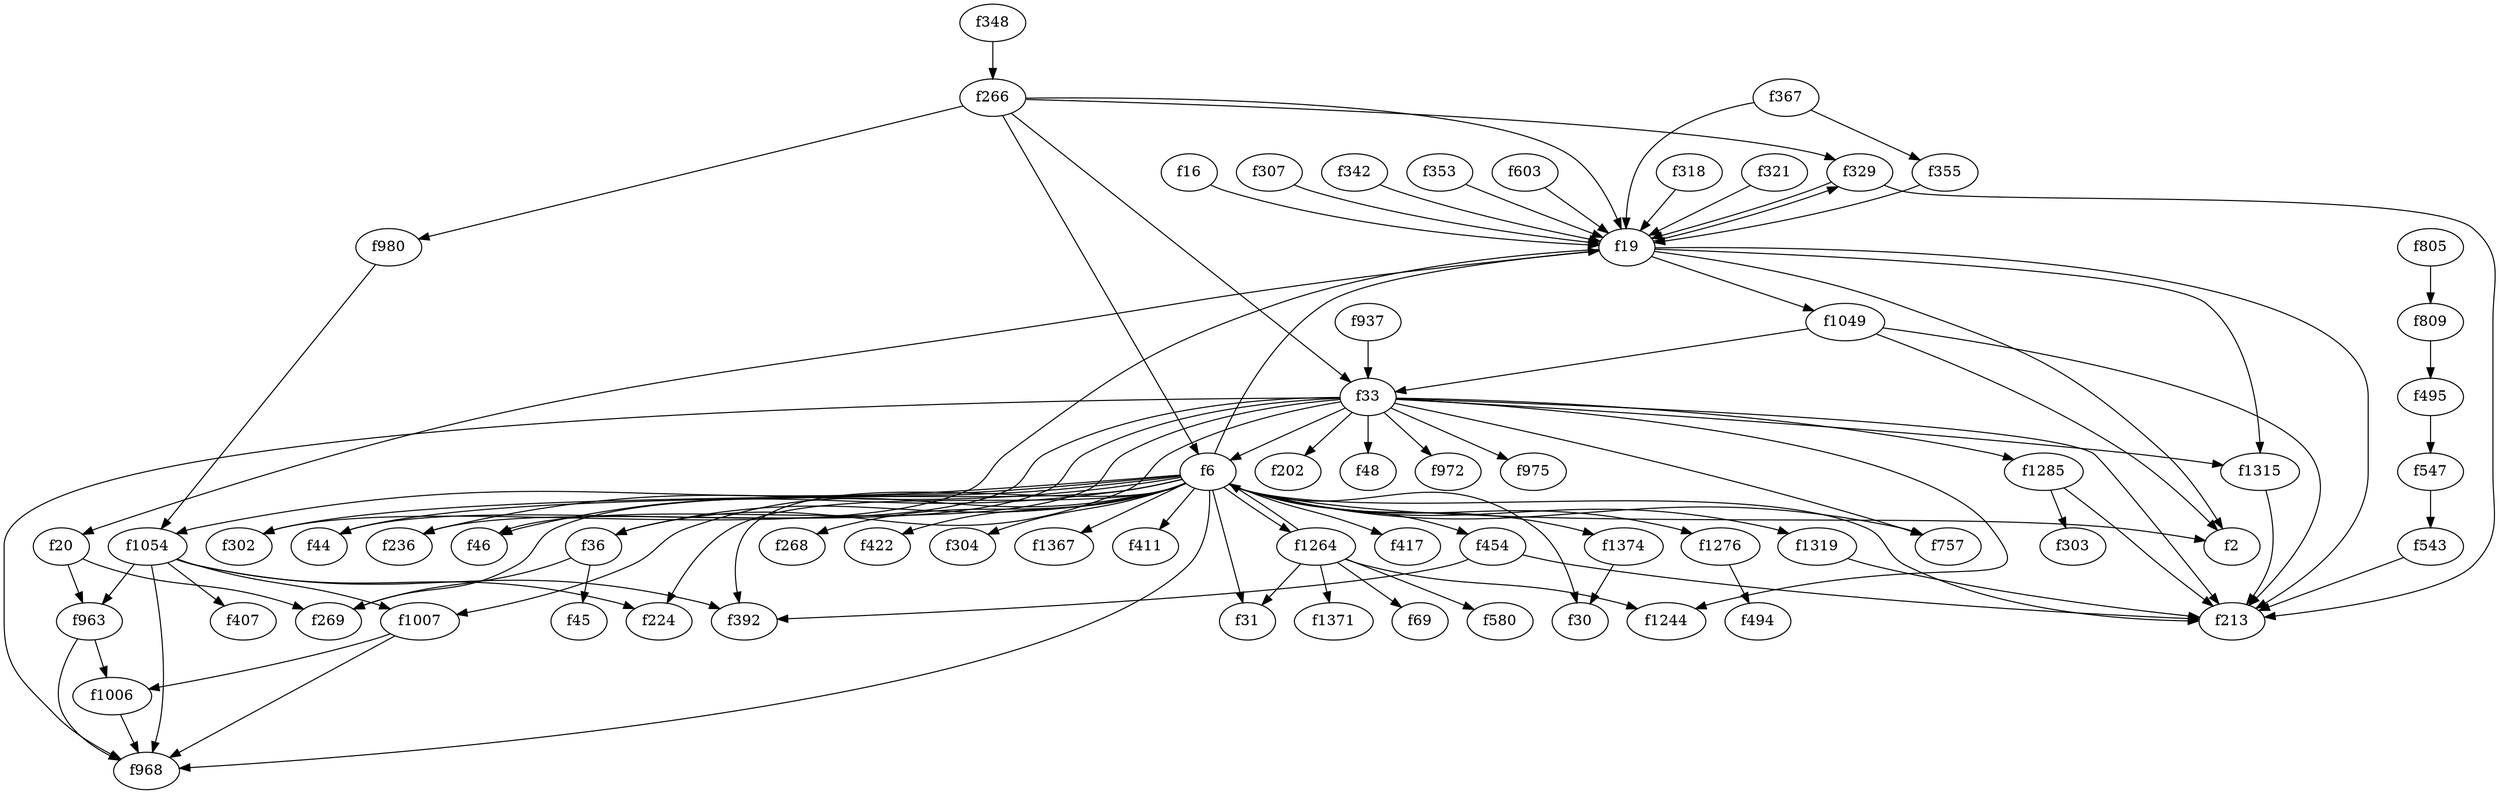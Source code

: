 strict digraph "" {
f266;
f329;
f19;
f1049;
f33;
f6;
f1054;
f1007;
f1006;
f968;
f963;
f348;
f454;
f213;
f1319;
f1264;
f1371;
f36;
f269;
f31;
f407;
f20;
f392;
f318;
f321;
f302;
f1285;
f1315;
f757;
f2;
f417;
f367;
f355;
f16;
f1374;
f30;
f224;
f1276;
f494;
f69;
f44;
f268;
f422;
f304;
f236;
f1367;
f46;
f307;
f342;
f202;
f48;
f353;
f603;
f580;
f937;
f45;
f411;
f1244;
f980;
f972;
f975;
f303;
f805;
f809;
f495;
f547;
f543;
f266 -> f329;
f266 -> f19;
f266 -> f33;
f266 -> f6;
f266 -> f980;
f329 -> f19;
f329 -> f213;
f19 -> f1049;
f19 -> f20;
f19 -> f1315;
f19 -> f329;
f19 -> f302;
f19 -> f213;
f19 -> f2;
f1049 -> f33;
f1049 -> f213;
f1049 -> f2;
f33 -> f6;
f33 -> f1285;
f33 -> f1315;
f33 -> f36;
f33 -> f213;
f33 -> f202;
f33 -> f757;
f33 -> f48;
f33 -> f44;
f33 -> f968;
f33 -> f972;
f33 -> f975;
f33 -> f236;
f33 -> f46;
f33 -> f1244;
f6 -> f1054;
f6 -> f1007;
f6 -> f454;
f6 -> f1319;
f6 -> f1264;
f6 -> f36;
f6 -> f19;
f6 -> f302;
f6 -> f213;
f6 -> f757;
f6 -> f2;
f6 -> f417;
f6 -> f1374;
f6 -> f1276;
f6 -> f44;
f6 -> f268;
f6 -> f269;
f6 -> f31;
f6 -> f422;
f6 -> f304;
f6 -> f968;
f6 -> f392;
f6 -> f236;
f6 -> f1367;
f6 -> f46;
f6 -> f30;
f6 -> f411;
f6 -> f224;
f1054 -> f1007;
f1054 -> f963;
f1054 -> f407;
f1054 -> f968;
f1054 -> f392;
f1054 -> f224;
f1007 -> f1006;
f1007 -> f968;
f1006 -> f968;
f963 -> f1006;
f963 -> f968;
f348 -> f266;
f454 -> f213;
f454 -> f392;
f1319 -> f213;
f1264 -> f1371;
f1264 -> f31;
f1264 -> f69;
f1264 -> f580;
f1264 -> f1244;
f1264 -> f6;
f36 -> f269;
f36 -> f45;
f20 -> f963;
f20 -> f269;
f318 -> f19;
f321 -> f19;
f1285 -> f213;
f1285 -> f303;
f1315 -> f213;
f367 -> f355;
f367 -> f19;
f355 -> f19;
f16 -> f19;
f1374 -> f30;
f1276 -> f494;
f307 -> f19;
f342 -> f19;
f353 -> f19;
f603 -> f19;
f937 -> f33;
f980 -> f1054;
f805 -> f809;
f809 -> f495;
f495 -> f547;
f547 -> f543;
f543 -> f213;
}
